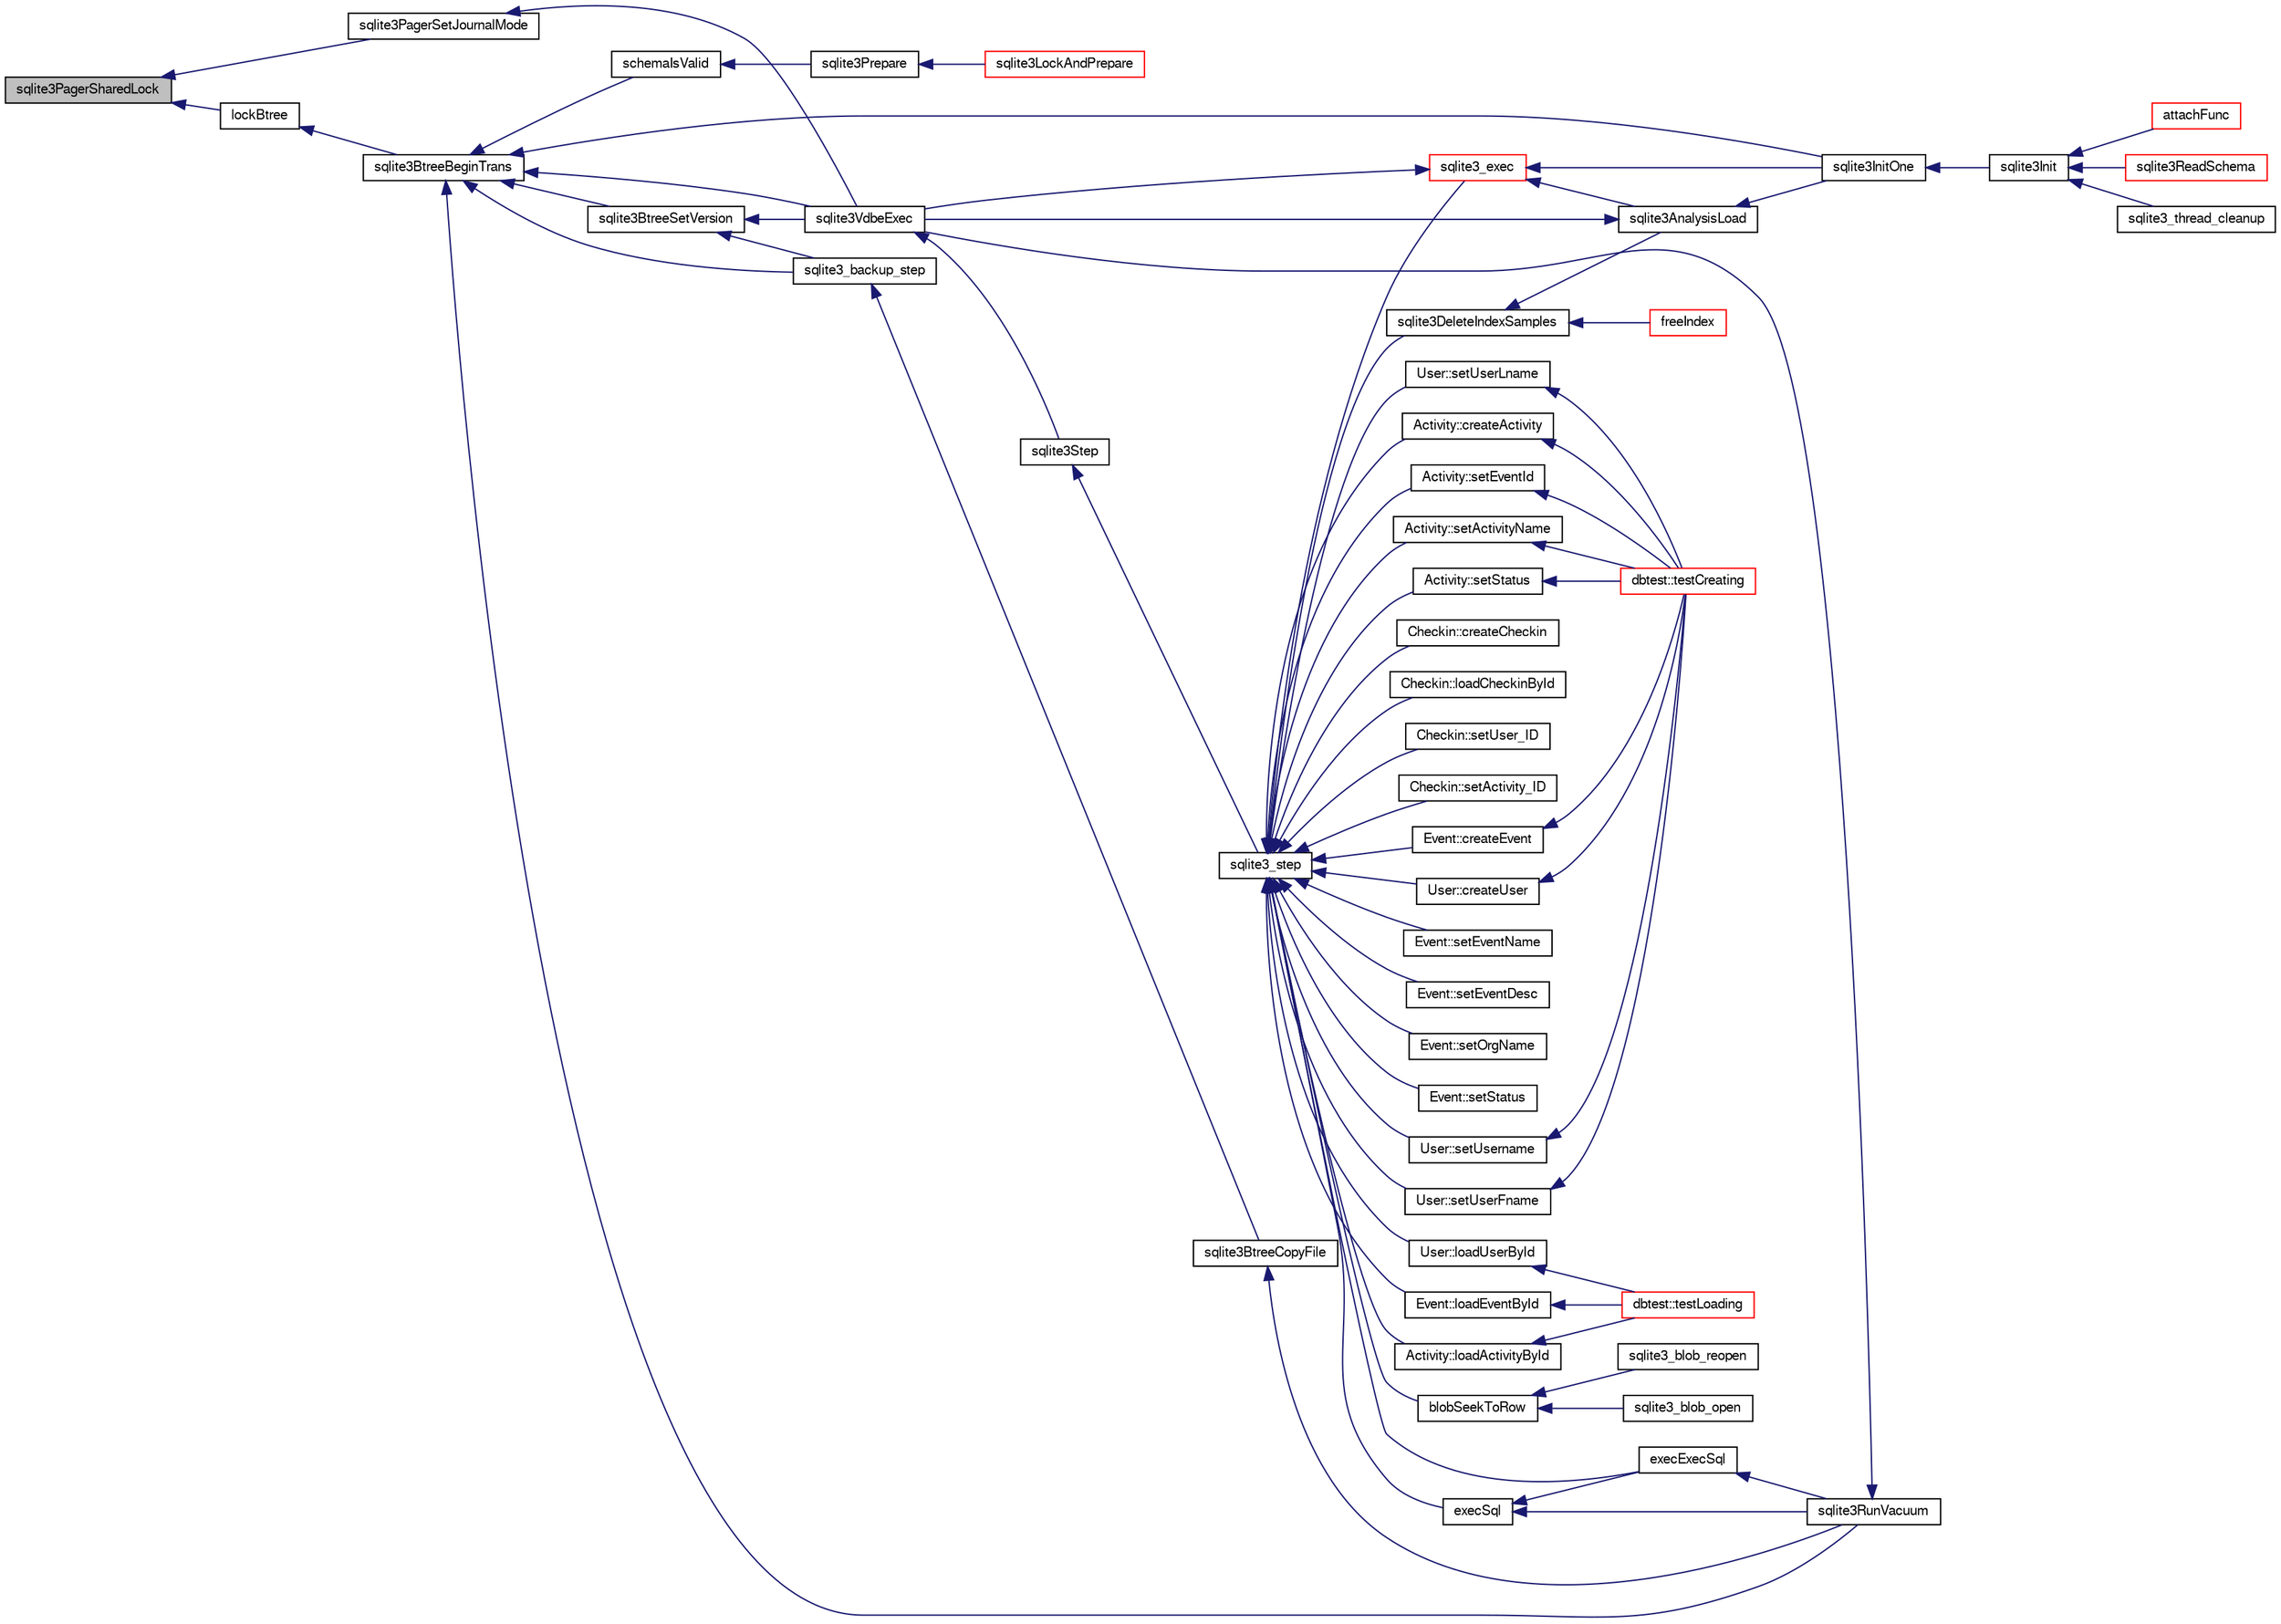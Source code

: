 digraph "sqlite3PagerSharedLock"
{
  edge [fontname="FreeSans",fontsize="10",labelfontname="FreeSans",labelfontsize="10"];
  node [fontname="FreeSans",fontsize="10",shape=record];
  rankdir="LR";
  Node640109 [label="sqlite3PagerSharedLock",height=0.2,width=0.4,color="black", fillcolor="grey75", style="filled", fontcolor="black"];
  Node640109 -> Node640110 [dir="back",color="midnightblue",fontsize="10",style="solid",fontname="FreeSans"];
  Node640110 [label="sqlite3PagerSetJournalMode",height=0.2,width=0.4,color="black", fillcolor="white", style="filled",URL="$sqlite3_8c.html#afb929a0a4553cda84de16180ddbd09f7"];
  Node640110 -> Node640111 [dir="back",color="midnightblue",fontsize="10",style="solid",fontname="FreeSans"];
  Node640111 [label="sqlite3VdbeExec",height=0.2,width=0.4,color="black", fillcolor="white", style="filled",URL="$sqlite3_8c.html#a8ce40a614bdc56719c4d642b1e4dfb21"];
  Node640111 -> Node640112 [dir="back",color="midnightblue",fontsize="10",style="solid",fontname="FreeSans"];
  Node640112 [label="sqlite3Step",height=0.2,width=0.4,color="black", fillcolor="white", style="filled",URL="$sqlite3_8c.html#a3f2872e873e2758a4beedad1d5113554"];
  Node640112 -> Node640113 [dir="back",color="midnightblue",fontsize="10",style="solid",fontname="FreeSans"];
  Node640113 [label="sqlite3_step",height=0.2,width=0.4,color="black", fillcolor="white", style="filled",URL="$sqlite3_8h.html#ac1e491ce36b7471eb28387f7d3c74334"];
  Node640113 -> Node640114 [dir="back",color="midnightblue",fontsize="10",style="solid",fontname="FreeSans"];
  Node640114 [label="Activity::createActivity",height=0.2,width=0.4,color="black", fillcolor="white", style="filled",URL="$classActivity.html#a813cc5e52c14ab49b39014c134e3425b"];
  Node640114 -> Node640115 [dir="back",color="midnightblue",fontsize="10",style="solid",fontname="FreeSans"];
  Node640115 [label="dbtest::testCreating",height=0.2,width=0.4,color="red", fillcolor="white", style="filled",URL="$classdbtest.html#a8193e88a7df657069c8a6bd09c8243b7"];
  Node640113 -> Node640117 [dir="back",color="midnightblue",fontsize="10",style="solid",fontname="FreeSans"];
  Node640117 [label="Activity::loadActivityById",height=0.2,width=0.4,color="black", fillcolor="white", style="filled",URL="$classActivity.html#abe4ffb4f08a47212ebf9013259d9e7fd"];
  Node640117 -> Node640118 [dir="back",color="midnightblue",fontsize="10",style="solid",fontname="FreeSans"];
  Node640118 [label="dbtest::testLoading",height=0.2,width=0.4,color="red", fillcolor="white", style="filled",URL="$classdbtest.html#a6f98d82a2c8e2b9040848763504ddae1"];
  Node640113 -> Node640119 [dir="back",color="midnightblue",fontsize="10",style="solid",fontname="FreeSans"];
  Node640119 [label="Activity::setEventId",height=0.2,width=0.4,color="black", fillcolor="white", style="filled",URL="$classActivity.html#adb1d0fd0d08f473e068f0a4086bfa9ca"];
  Node640119 -> Node640115 [dir="back",color="midnightblue",fontsize="10",style="solid",fontname="FreeSans"];
  Node640113 -> Node640120 [dir="back",color="midnightblue",fontsize="10",style="solid",fontname="FreeSans"];
  Node640120 [label="Activity::setActivityName",height=0.2,width=0.4,color="black", fillcolor="white", style="filled",URL="$classActivity.html#a62dc3737b33915a36086f9dd26d16a81"];
  Node640120 -> Node640115 [dir="back",color="midnightblue",fontsize="10",style="solid",fontname="FreeSans"];
  Node640113 -> Node640121 [dir="back",color="midnightblue",fontsize="10",style="solid",fontname="FreeSans"];
  Node640121 [label="Activity::setStatus",height=0.2,width=0.4,color="black", fillcolor="white", style="filled",URL="$classActivity.html#af618135a7738f4d2a7ee147a8ef912ea"];
  Node640121 -> Node640115 [dir="back",color="midnightblue",fontsize="10",style="solid",fontname="FreeSans"];
  Node640113 -> Node640122 [dir="back",color="midnightblue",fontsize="10",style="solid",fontname="FreeSans"];
  Node640122 [label="Checkin::createCheckin",height=0.2,width=0.4,color="black", fillcolor="white", style="filled",URL="$classCheckin.html#a4e40acdf7fff0e607f6de4f24f3a163c"];
  Node640113 -> Node640123 [dir="back",color="midnightblue",fontsize="10",style="solid",fontname="FreeSans"];
  Node640123 [label="Checkin::loadCheckinById",height=0.2,width=0.4,color="black", fillcolor="white", style="filled",URL="$classCheckin.html#a3461f70ea6c68475225f2a07f78a21e0"];
  Node640113 -> Node640124 [dir="back",color="midnightblue",fontsize="10",style="solid",fontname="FreeSans"];
  Node640124 [label="Checkin::setUser_ID",height=0.2,width=0.4,color="black", fillcolor="white", style="filled",URL="$classCheckin.html#a76ab640f4f912876dbebf183db5359c6"];
  Node640113 -> Node640125 [dir="back",color="midnightblue",fontsize="10",style="solid",fontname="FreeSans"];
  Node640125 [label="Checkin::setActivity_ID",height=0.2,width=0.4,color="black", fillcolor="white", style="filled",URL="$classCheckin.html#ab2ff3ec2604ec73a42af25874a00b232"];
  Node640113 -> Node640126 [dir="back",color="midnightblue",fontsize="10",style="solid",fontname="FreeSans"];
  Node640126 [label="Event::createEvent",height=0.2,width=0.4,color="black", fillcolor="white", style="filled",URL="$classEvent.html#a77adb9f4a46ffb32c2d931f0691f5903"];
  Node640126 -> Node640115 [dir="back",color="midnightblue",fontsize="10",style="solid",fontname="FreeSans"];
  Node640113 -> Node640127 [dir="back",color="midnightblue",fontsize="10",style="solid",fontname="FreeSans"];
  Node640127 [label="Event::loadEventById",height=0.2,width=0.4,color="black", fillcolor="white", style="filled",URL="$classEvent.html#afa66cea33f722dbeecb69cc98fdea055"];
  Node640127 -> Node640118 [dir="back",color="midnightblue",fontsize="10",style="solid",fontname="FreeSans"];
  Node640113 -> Node640128 [dir="back",color="midnightblue",fontsize="10",style="solid",fontname="FreeSans"];
  Node640128 [label="Event::setEventName",height=0.2,width=0.4,color="black", fillcolor="white", style="filled",URL="$classEvent.html#a10596b6ca077df05184e30d62b08729d"];
  Node640113 -> Node640129 [dir="back",color="midnightblue",fontsize="10",style="solid",fontname="FreeSans"];
  Node640129 [label="Event::setEventDesc",height=0.2,width=0.4,color="black", fillcolor="white", style="filled",URL="$classEvent.html#ae36b8377dcae792f1c5c4726024c981b"];
  Node640113 -> Node640130 [dir="back",color="midnightblue",fontsize="10",style="solid",fontname="FreeSans"];
  Node640130 [label="Event::setOrgName",height=0.2,width=0.4,color="black", fillcolor="white", style="filled",URL="$classEvent.html#a19aac0f776bd764563a54977656cf680"];
  Node640113 -> Node640131 [dir="back",color="midnightblue",fontsize="10",style="solid",fontname="FreeSans"];
  Node640131 [label="Event::setStatus",height=0.2,width=0.4,color="black", fillcolor="white", style="filled",URL="$classEvent.html#ab0a6b9285af0f4172eb841e2b80f8972"];
  Node640113 -> Node640132 [dir="back",color="midnightblue",fontsize="10",style="solid",fontname="FreeSans"];
  Node640132 [label="blobSeekToRow",height=0.2,width=0.4,color="black", fillcolor="white", style="filled",URL="$sqlite3_8c.html#afff57e13332b98c8a44a7cebe38962ab"];
  Node640132 -> Node640133 [dir="back",color="midnightblue",fontsize="10",style="solid",fontname="FreeSans"];
  Node640133 [label="sqlite3_blob_open",height=0.2,width=0.4,color="black", fillcolor="white", style="filled",URL="$sqlite3_8h.html#adb8ad839a5bdd62a43785132bc7dd518"];
  Node640132 -> Node640134 [dir="back",color="midnightblue",fontsize="10",style="solid",fontname="FreeSans"];
  Node640134 [label="sqlite3_blob_reopen",height=0.2,width=0.4,color="black", fillcolor="white", style="filled",URL="$sqlite3_8h.html#abc77c24fdc0150138490359a94360f7e"];
  Node640113 -> Node640135 [dir="back",color="midnightblue",fontsize="10",style="solid",fontname="FreeSans"];
  Node640135 [label="sqlite3DeleteIndexSamples",height=0.2,width=0.4,color="black", fillcolor="white", style="filled",URL="$sqlite3_8c.html#aaeda0302fbf61397ec009f65bed047ef"];
  Node640135 -> Node640136 [dir="back",color="midnightblue",fontsize="10",style="solid",fontname="FreeSans"];
  Node640136 [label="sqlite3AnalysisLoad",height=0.2,width=0.4,color="black", fillcolor="white", style="filled",URL="$sqlite3_8c.html#a48a2301c27e1d3d68708b9b8761b5a01"];
  Node640136 -> Node640111 [dir="back",color="midnightblue",fontsize="10",style="solid",fontname="FreeSans"];
  Node640136 -> Node640137 [dir="back",color="midnightblue",fontsize="10",style="solid",fontname="FreeSans"];
  Node640137 [label="sqlite3InitOne",height=0.2,width=0.4,color="black", fillcolor="white", style="filled",URL="$sqlite3_8c.html#ac4318b25df65269906b0379251fe9b85"];
  Node640137 -> Node640138 [dir="back",color="midnightblue",fontsize="10",style="solid",fontname="FreeSans"];
  Node640138 [label="sqlite3Init",height=0.2,width=0.4,color="black", fillcolor="white", style="filled",URL="$sqlite3_8c.html#aed74e3dc765631a833f522f425ff5a48"];
  Node640138 -> Node640139 [dir="back",color="midnightblue",fontsize="10",style="solid",fontname="FreeSans"];
  Node640139 [label="attachFunc",height=0.2,width=0.4,color="red", fillcolor="white", style="filled",URL="$sqlite3_8c.html#a69cb751a7da501b9a0aa37e0d7c3eaf7"];
  Node640138 -> Node640143 [dir="back",color="midnightblue",fontsize="10",style="solid",fontname="FreeSans"];
  Node640143 [label="sqlite3ReadSchema",height=0.2,width=0.4,color="red", fillcolor="white", style="filled",URL="$sqlite3_8c.html#ac41a97f30334f7d35b2b5713097eca90"];
  Node640138 -> Node640237 [dir="back",color="midnightblue",fontsize="10",style="solid",fontname="FreeSans"];
  Node640237 [label="sqlite3_thread_cleanup",height=0.2,width=0.4,color="black", fillcolor="white", style="filled",URL="$sqlite3_8h.html#a34980c829db84f02e1a1599063469f06"];
  Node640135 -> Node640238 [dir="back",color="midnightblue",fontsize="10",style="solid",fontname="FreeSans"];
  Node640238 [label="freeIndex",height=0.2,width=0.4,color="red", fillcolor="white", style="filled",URL="$sqlite3_8c.html#a00907c99c18d5bcb9d0b38c077146c31"];
  Node640113 -> Node640304 [dir="back",color="midnightblue",fontsize="10",style="solid",fontname="FreeSans"];
  Node640304 [label="sqlite3_exec",height=0.2,width=0.4,color="red", fillcolor="white", style="filled",URL="$sqlite3_8h.html#a97487ec8150e0bcc8fa392ab8f0e24db"];
  Node640304 -> Node640111 [dir="back",color="midnightblue",fontsize="10",style="solid",fontname="FreeSans"];
  Node640304 -> Node640136 [dir="back",color="midnightblue",fontsize="10",style="solid",fontname="FreeSans"];
  Node640304 -> Node640137 [dir="back",color="midnightblue",fontsize="10",style="solid",fontname="FreeSans"];
  Node640113 -> Node640295 [dir="back",color="midnightblue",fontsize="10",style="solid",fontname="FreeSans"];
  Node640295 [label="execSql",height=0.2,width=0.4,color="black", fillcolor="white", style="filled",URL="$sqlite3_8c.html#a7d16651b98a110662f4c265eff0246cb"];
  Node640295 -> Node640296 [dir="back",color="midnightblue",fontsize="10",style="solid",fontname="FreeSans"];
  Node640296 [label="execExecSql",height=0.2,width=0.4,color="black", fillcolor="white", style="filled",URL="$sqlite3_8c.html#ac1be09a6c047f21133d16378d301e0d4"];
  Node640296 -> Node640297 [dir="back",color="midnightblue",fontsize="10",style="solid",fontname="FreeSans"];
  Node640297 [label="sqlite3RunVacuum",height=0.2,width=0.4,color="black", fillcolor="white", style="filled",URL="$sqlite3_8c.html#a5e83ddc7b3e7e8e79ad5d1fc92de1d2f"];
  Node640297 -> Node640111 [dir="back",color="midnightblue",fontsize="10",style="solid",fontname="FreeSans"];
  Node640295 -> Node640297 [dir="back",color="midnightblue",fontsize="10",style="solid",fontname="FreeSans"];
  Node640113 -> Node640296 [dir="back",color="midnightblue",fontsize="10",style="solid",fontname="FreeSans"];
  Node640113 -> Node640298 [dir="back",color="midnightblue",fontsize="10",style="solid",fontname="FreeSans"];
  Node640298 [label="User::createUser",height=0.2,width=0.4,color="black", fillcolor="white", style="filled",URL="$classUser.html#a22ed673939e8cc0a136130b809bba513"];
  Node640298 -> Node640115 [dir="back",color="midnightblue",fontsize="10",style="solid",fontname="FreeSans"];
  Node640113 -> Node640299 [dir="back",color="midnightblue",fontsize="10",style="solid",fontname="FreeSans"];
  Node640299 [label="User::loadUserById",height=0.2,width=0.4,color="black", fillcolor="white", style="filled",URL="$classUser.html#a863377665b7fb83c5547dcf9727f5092"];
  Node640299 -> Node640118 [dir="back",color="midnightblue",fontsize="10",style="solid",fontname="FreeSans"];
  Node640113 -> Node640300 [dir="back",color="midnightblue",fontsize="10",style="solid",fontname="FreeSans"];
  Node640300 [label="User::setUsername",height=0.2,width=0.4,color="black", fillcolor="white", style="filled",URL="$classUser.html#aa0497022a136cb78de785b0a39ae60b1"];
  Node640300 -> Node640115 [dir="back",color="midnightblue",fontsize="10",style="solid",fontname="FreeSans"];
  Node640113 -> Node640301 [dir="back",color="midnightblue",fontsize="10",style="solid",fontname="FreeSans"];
  Node640301 [label="User::setUserFname",height=0.2,width=0.4,color="black", fillcolor="white", style="filled",URL="$classUser.html#a72657eb55cd0ca437b4841a43f19912f"];
  Node640301 -> Node640115 [dir="back",color="midnightblue",fontsize="10",style="solid",fontname="FreeSans"];
  Node640113 -> Node640302 [dir="back",color="midnightblue",fontsize="10",style="solid",fontname="FreeSans"];
  Node640302 [label="User::setUserLname",height=0.2,width=0.4,color="black", fillcolor="white", style="filled",URL="$classUser.html#aa25973387e5afe1aa6f60dd6545e33b5"];
  Node640302 -> Node640115 [dir="back",color="midnightblue",fontsize="10",style="solid",fontname="FreeSans"];
  Node640109 -> Node640372 [dir="back",color="midnightblue",fontsize="10",style="solid",fontname="FreeSans"];
  Node640372 [label="lockBtree",height=0.2,width=0.4,color="black", fillcolor="white", style="filled",URL="$sqlite3_8c.html#a5b808194d3178be15705a420265cee9d"];
  Node640372 -> Node640373 [dir="back",color="midnightblue",fontsize="10",style="solid",fontname="FreeSans"];
  Node640373 [label="sqlite3BtreeBeginTrans",height=0.2,width=0.4,color="black", fillcolor="white", style="filled",URL="$sqlite3_8c.html#a52d6706df15c67c22aa7d0e290c16bf5"];
  Node640373 -> Node640374 [dir="back",color="midnightblue",fontsize="10",style="solid",fontname="FreeSans"];
  Node640374 [label="sqlite3BtreeSetVersion",height=0.2,width=0.4,color="black", fillcolor="white", style="filled",URL="$sqlite3_8c.html#a2db3061b5c557699a47415ca0342ba01"];
  Node640374 -> Node640324 [dir="back",color="midnightblue",fontsize="10",style="solid",fontname="FreeSans"];
  Node640324 [label="sqlite3_backup_step",height=0.2,width=0.4,color="black", fillcolor="white", style="filled",URL="$sqlite3_8h.html#a1699b75e98d082eebc465a9e64c35269"];
  Node640324 -> Node640325 [dir="back",color="midnightblue",fontsize="10",style="solid",fontname="FreeSans"];
  Node640325 [label="sqlite3BtreeCopyFile",height=0.2,width=0.4,color="black", fillcolor="white", style="filled",URL="$sqlite3_8c.html#a4d9e19a79f0d5c1dfcef0bd137ae83f9"];
  Node640325 -> Node640297 [dir="back",color="midnightblue",fontsize="10",style="solid",fontname="FreeSans"];
  Node640374 -> Node640111 [dir="back",color="midnightblue",fontsize="10",style="solid",fontname="FreeSans"];
  Node640373 -> Node640324 [dir="back",color="midnightblue",fontsize="10",style="solid",fontname="FreeSans"];
  Node640373 -> Node640111 [dir="back",color="midnightblue",fontsize="10",style="solid",fontname="FreeSans"];
  Node640373 -> Node640137 [dir="back",color="midnightblue",fontsize="10",style="solid",fontname="FreeSans"];
  Node640373 -> Node640322 [dir="back",color="midnightblue",fontsize="10",style="solid",fontname="FreeSans"];
  Node640322 [label="schemaIsValid",height=0.2,width=0.4,color="black", fillcolor="white", style="filled",URL="$sqlite3_8c.html#a7c466fe28e7ca6f46b8bf72c46d9738d"];
  Node640322 -> Node640290 [dir="back",color="midnightblue",fontsize="10",style="solid",fontname="FreeSans"];
  Node640290 [label="sqlite3Prepare",height=0.2,width=0.4,color="black", fillcolor="white", style="filled",URL="$sqlite3_8c.html#acb25890858d0bf4b12eb7aae569f0c7b"];
  Node640290 -> Node640291 [dir="back",color="midnightblue",fontsize="10",style="solid",fontname="FreeSans"];
  Node640291 [label="sqlite3LockAndPrepare",height=0.2,width=0.4,color="red", fillcolor="white", style="filled",URL="$sqlite3_8c.html#a5db1ec5589aa2b02c6d979211a8789bd"];
  Node640373 -> Node640297 [dir="back",color="midnightblue",fontsize="10",style="solid",fontname="FreeSans"];
}
